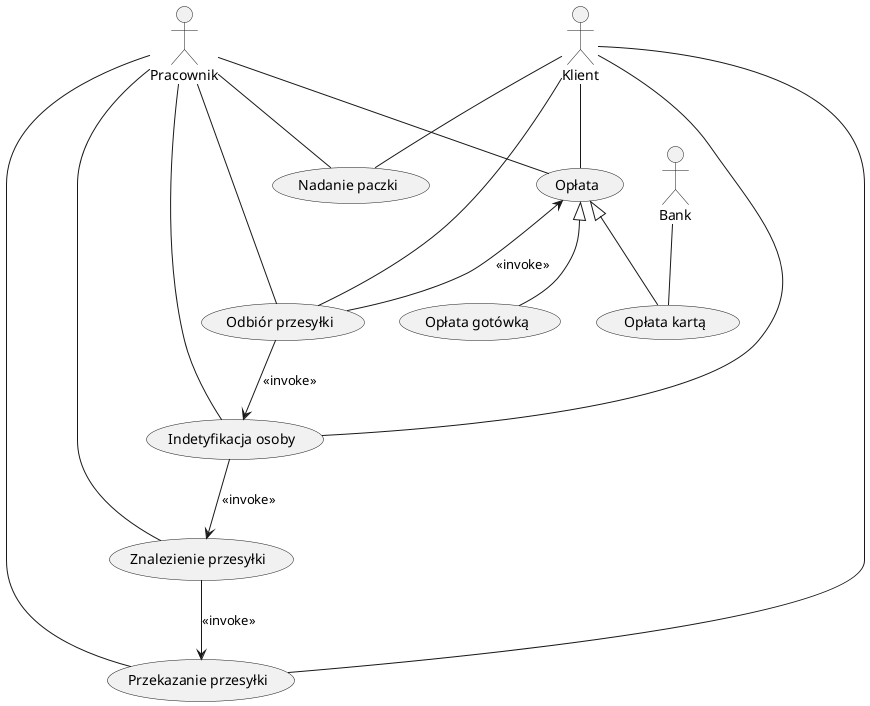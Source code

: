 @startuml

actor Pracownik
actor Klient
actor Bank 

usecase "Odbiór przesyłki" as Odbior
usecase "Indetyfikacja osoby" as Identyfikacja
usecase "Znalezienie przesyłki" as Znalezienie
usecase "Przekazanie przesyłki" as Przekazanie
usecase "Nadanie paczki" as NadaniePaczki
usecase "Opłata" as Oplata
usecase "Opłata kartą" as Karta
usecase "Opłata gotówką" as Gotowka

Pracownik -- Odbior
Pracownik -- Identyfikacja
Pracownik -- Znalezienie
Pracownik -- Przekazanie
Pracownik -- NadaniePaczki
Pracownik -- Oplata
Bank -- Karta

Klient -- Odbior
Klient -- Identyfikacja
Klient -- Przekazanie
Klient -- NadaniePaczki
Klient -- Oplata

Odbior --> Identyfikacja : <<invoke>>
Identyfikacja --> Znalezienie : <<invoke>>
Znalezienie --> Przekazanie : <<invoke>>
Oplata <-- Odbior : <<invoke>>


Gotowka -up-|> Oplata
Karta -up-|> Oplata
'Karta --> Oplata : <<extends>> 

@enduml